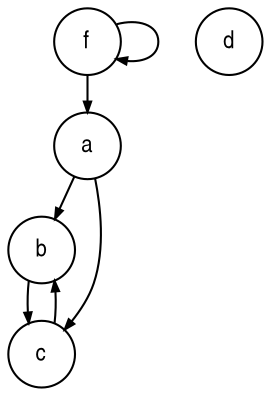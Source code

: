 digraph G {
  ranksep=.25;
  edge [arrowsize=.5]
  node [shape=circle, fontname="ArialNarrow", 
        fontsize=12, fixedsize=true, height=.45];
  a;b;c;d;f;
  a -> b
  a -> c
  b -> c
  c -> b
  f -> a
  f -> f
}

